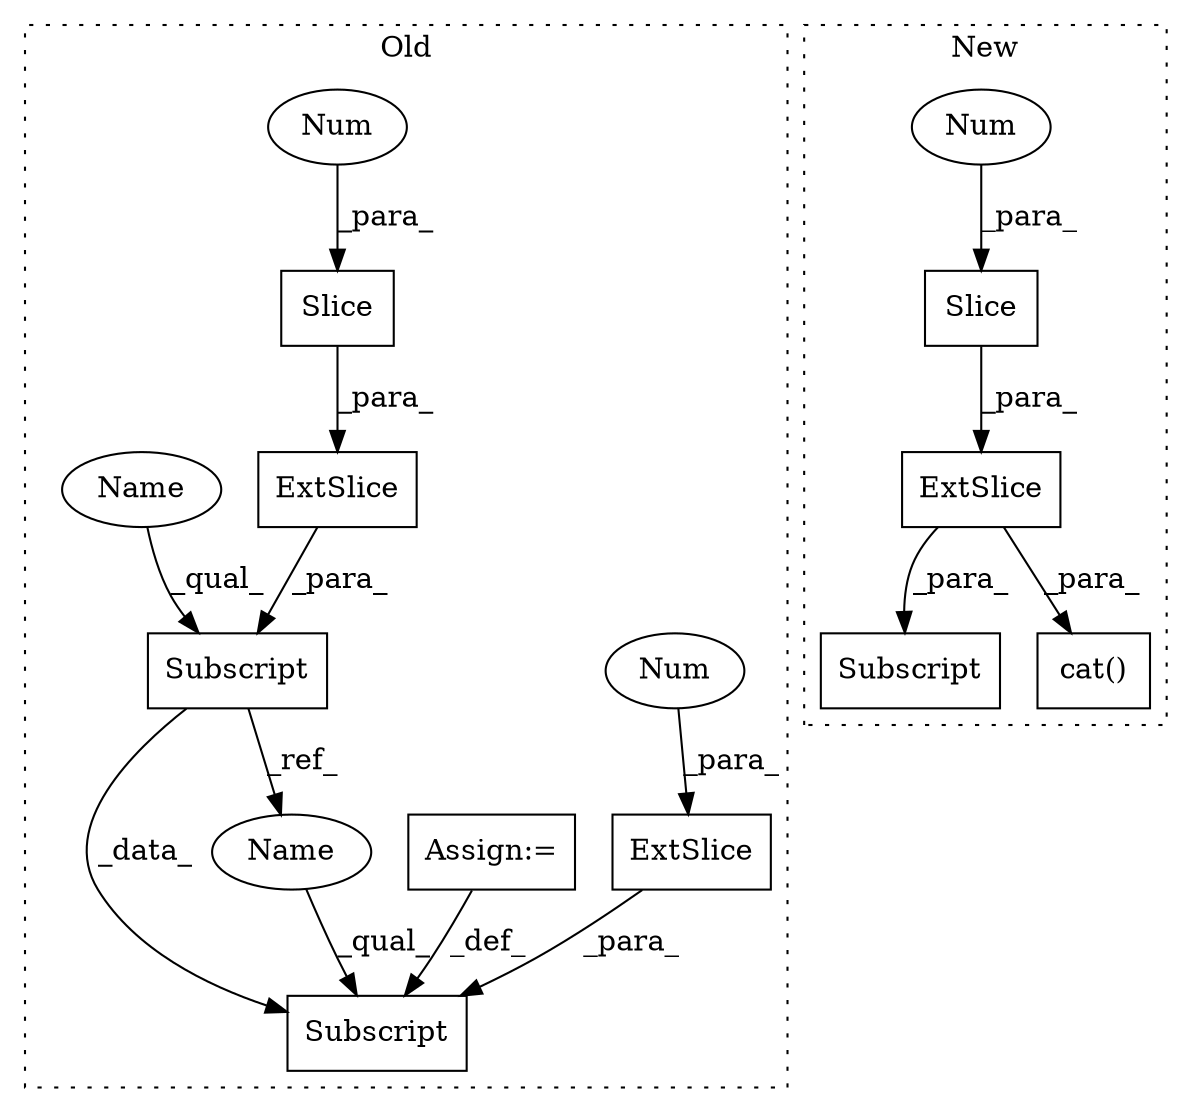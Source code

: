 digraph G {
subgraph cluster0 {
1 [label="Slice" a="80" s="3094" l="1" shape="box"];
3 [label="Num" a="76" s="3095" l="1" shape="ellipse"];
5 [label="Subscript" a="63" s="3080,0" l="17,0" shape="box"];
6 [label="ExtSlice" a="85" s="3080" l="7" shape="box"];
9 [label="Subscript" a="63" s="3148,0" l="16,0" shape="box"];
11 [label="ExtSlice" a="85" s="3148" l="7" shape="box"];
12 [label="Num" a="76" s="3162" l="1" shape="ellipse"];
13 [label="Assign:=" a="68" s="3164" l="3" shape="box"];
14 [label="Name" a="87" s="3148" l="7" shape="ellipse"];
15 [label="Name" a="87" s="3080" l="7" shape="ellipse"];
label = "Old";
style="dotted";
}
subgraph cluster1 {
2 [label="ExtSlice" a="85" s="4084" l="5" shape="box"];
4 [label="Subscript" a="63" s="4084,0" l="12,0" shape="box"];
7 [label="Slice" a="80" s="4093" l="1" shape="box"];
8 [label="Num" a="76" s="4093" l="1" shape="ellipse"];
10 [label="cat()" a="75" s="4169,4189" l="10,8" shape="box"];
label = "New";
style="dotted";
}
1 -> 6 [label="_para_"];
2 -> 10 [label="_para_"];
2 -> 4 [label="_para_"];
3 -> 1 [label="_para_"];
5 -> 14 [label="_ref_"];
5 -> 9 [label="_data_"];
6 -> 5 [label="_para_"];
7 -> 2 [label="_para_"];
8 -> 7 [label="_para_"];
11 -> 9 [label="_para_"];
12 -> 11 [label="_para_"];
13 -> 9 [label="_def_"];
14 -> 9 [label="_qual_"];
15 -> 5 [label="_qual_"];
}